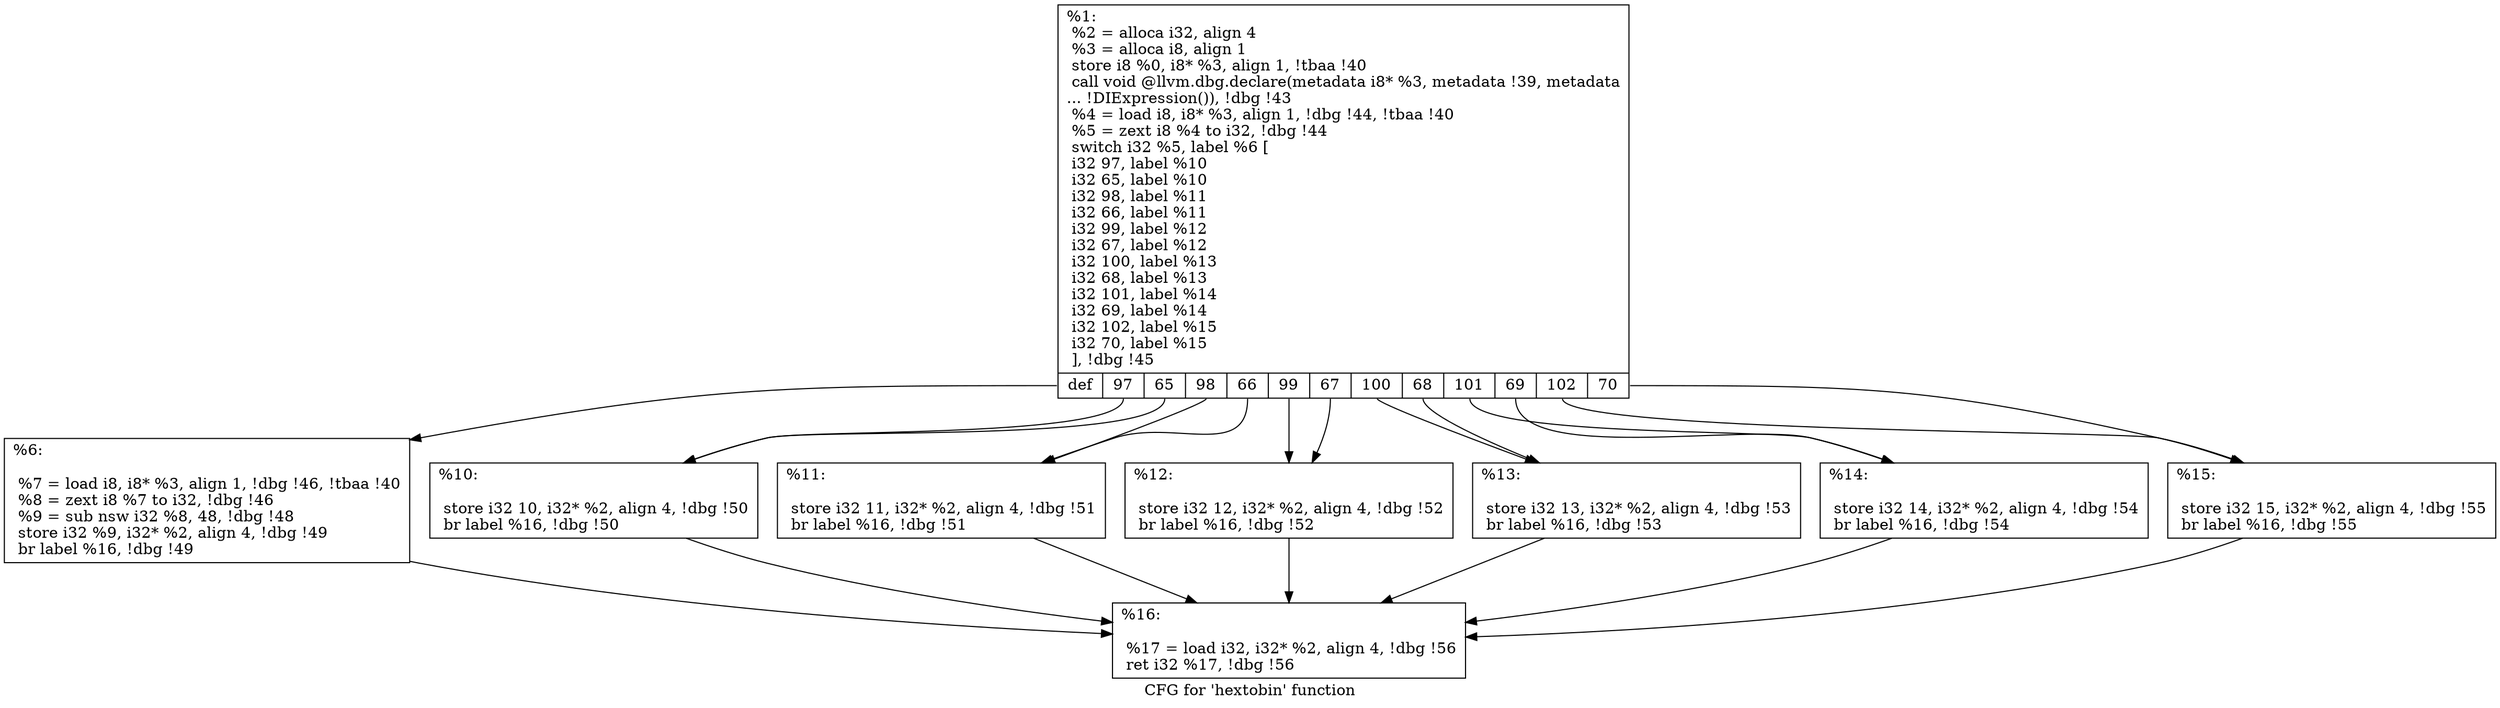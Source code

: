 digraph "CFG for 'hextobin' function" {
	label="CFG for 'hextobin' function";

	Node0x1b52d20 [shape=record,label="{%1:\l  %2 = alloca i32, align 4\l  %3 = alloca i8, align 1\l  store i8 %0, i8* %3, align 1, !tbaa !40\l  call void @llvm.dbg.declare(metadata i8* %3, metadata !39, metadata\l... !DIExpression()), !dbg !43\l  %4 = load i8, i8* %3, align 1, !dbg !44, !tbaa !40\l  %5 = zext i8 %4 to i32, !dbg !44\l  switch i32 %5, label %6 [\l    i32 97, label %10\l    i32 65, label %10\l    i32 98, label %11\l    i32 66, label %11\l    i32 99, label %12\l    i32 67, label %12\l    i32 100, label %13\l    i32 68, label %13\l    i32 101, label %14\l    i32 69, label %14\l    i32 102, label %15\l    i32 70, label %15\l  ], !dbg !45\l|{<s0>def|<s1>97|<s2>65|<s3>98|<s4>66|<s5>99|<s6>67|<s7>100|<s8>68|<s9>101|<s10>69|<s11>102|<s12>70}}"];
	Node0x1b52d20:s0 -> Node0x1b52d70;
	Node0x1b52d20:s1 -> Node0x1b52dc0;
	Node0x1b52d20:s2 -> Node0x1b52dc0;
	Node0x1b52d20:s3 -> Node0x1b52e10;
	Node0x1b52d20:s4 -> Node0x1b52e10;
	Node0x1b52d20:s5 -> Node0x1b52e60;
	Node0x1b52d20:s6 -> Node0x1b52e60;
	Node0x1b52d20:s7 -> Node0x1b52eb0;
	Node0x1b52d20:s8 -> Node0x1b52eb0;
	Node0x1b52d20:s9 -> Node0x1b52f00;
	Node0x1b52d20:s10 -> Node0x1b52f00;
	Node0x1b52d20:s11 -> Node0x1b52f50;
	Node0x1b52d20:s12 -> Node0x1b52f50;
	Node0x1b52d70 [shape=record,label="{%6:\l\l  %7 = load i8, i8* %3, align 1, !dbg !46, !tbaa !40\l  %8 = zext i8 %7 to i32, !dbg !46\l  %9 = sub nsw i32 %8, 48, !dbg !48\l  store i32 %9, i32* %2, align 4, !dbg !49\l  br label %16, !dbg !49\l}"];
	Node0x1b52d70 -> Node0x1b52fa0;
	Node0x1b52dc0 [shape=record,label="{%10:\l\l  store i32 10, i32* %2, align 4, !dbg !50\l  br label %16, !dbg !50\l}"];
	Node0x1b52dc0 -> Node0x1b52fa0;
	Node0x1b52e10 [shape=record,label="{%11:\l\l  store i32 11, i32* %2, align 4, !dbg !51\l  br label %16, !dbg !51\l}"];
	Node0x1b52e10 -> Node0x1b52fa0;
	Node0x1b52e60 [shape=record,label="{%12:\l\l  store i32 12, i32* %2, align 4, !dbg !52\l  br label %16, !dbg !52\l}"];
	Node0x1b52e60 -> Node0x1b52fa0;
	Node0x1b52eb0 [shape=record,label="{%13:\l\l  store i32 13, i32* %2, align 4, !dbg !53\l  br label %16, !dbg !53\l}"];
	Node0x1b52eb0 -> Node0x1b52fa0;
	Node0x1b52f00 [shape=record,label="{%14:\l\l  store i32 14, i32* %2, align 4, !dbg !54\l  br label %16, !dbg !54\l}"];
	Node0x1b52f00 -> Node0x1b52fa0;
	Node0x1b52f50 [shape=record,label="{%15:\l\l  store i32 15, i32* %2, align 4, !dbg !55\l  br label %16, !dbg !55\l}"];
	Node0x1b52f50 -> Node0x1b52fa0;
	Node0x1b52fa0 [shape=record,label="{%16:\l\l  %17 = load i32, i32* %2, align 4, !dbg !56\l  ret i32 %17, !dbg !56\l}"];
}
